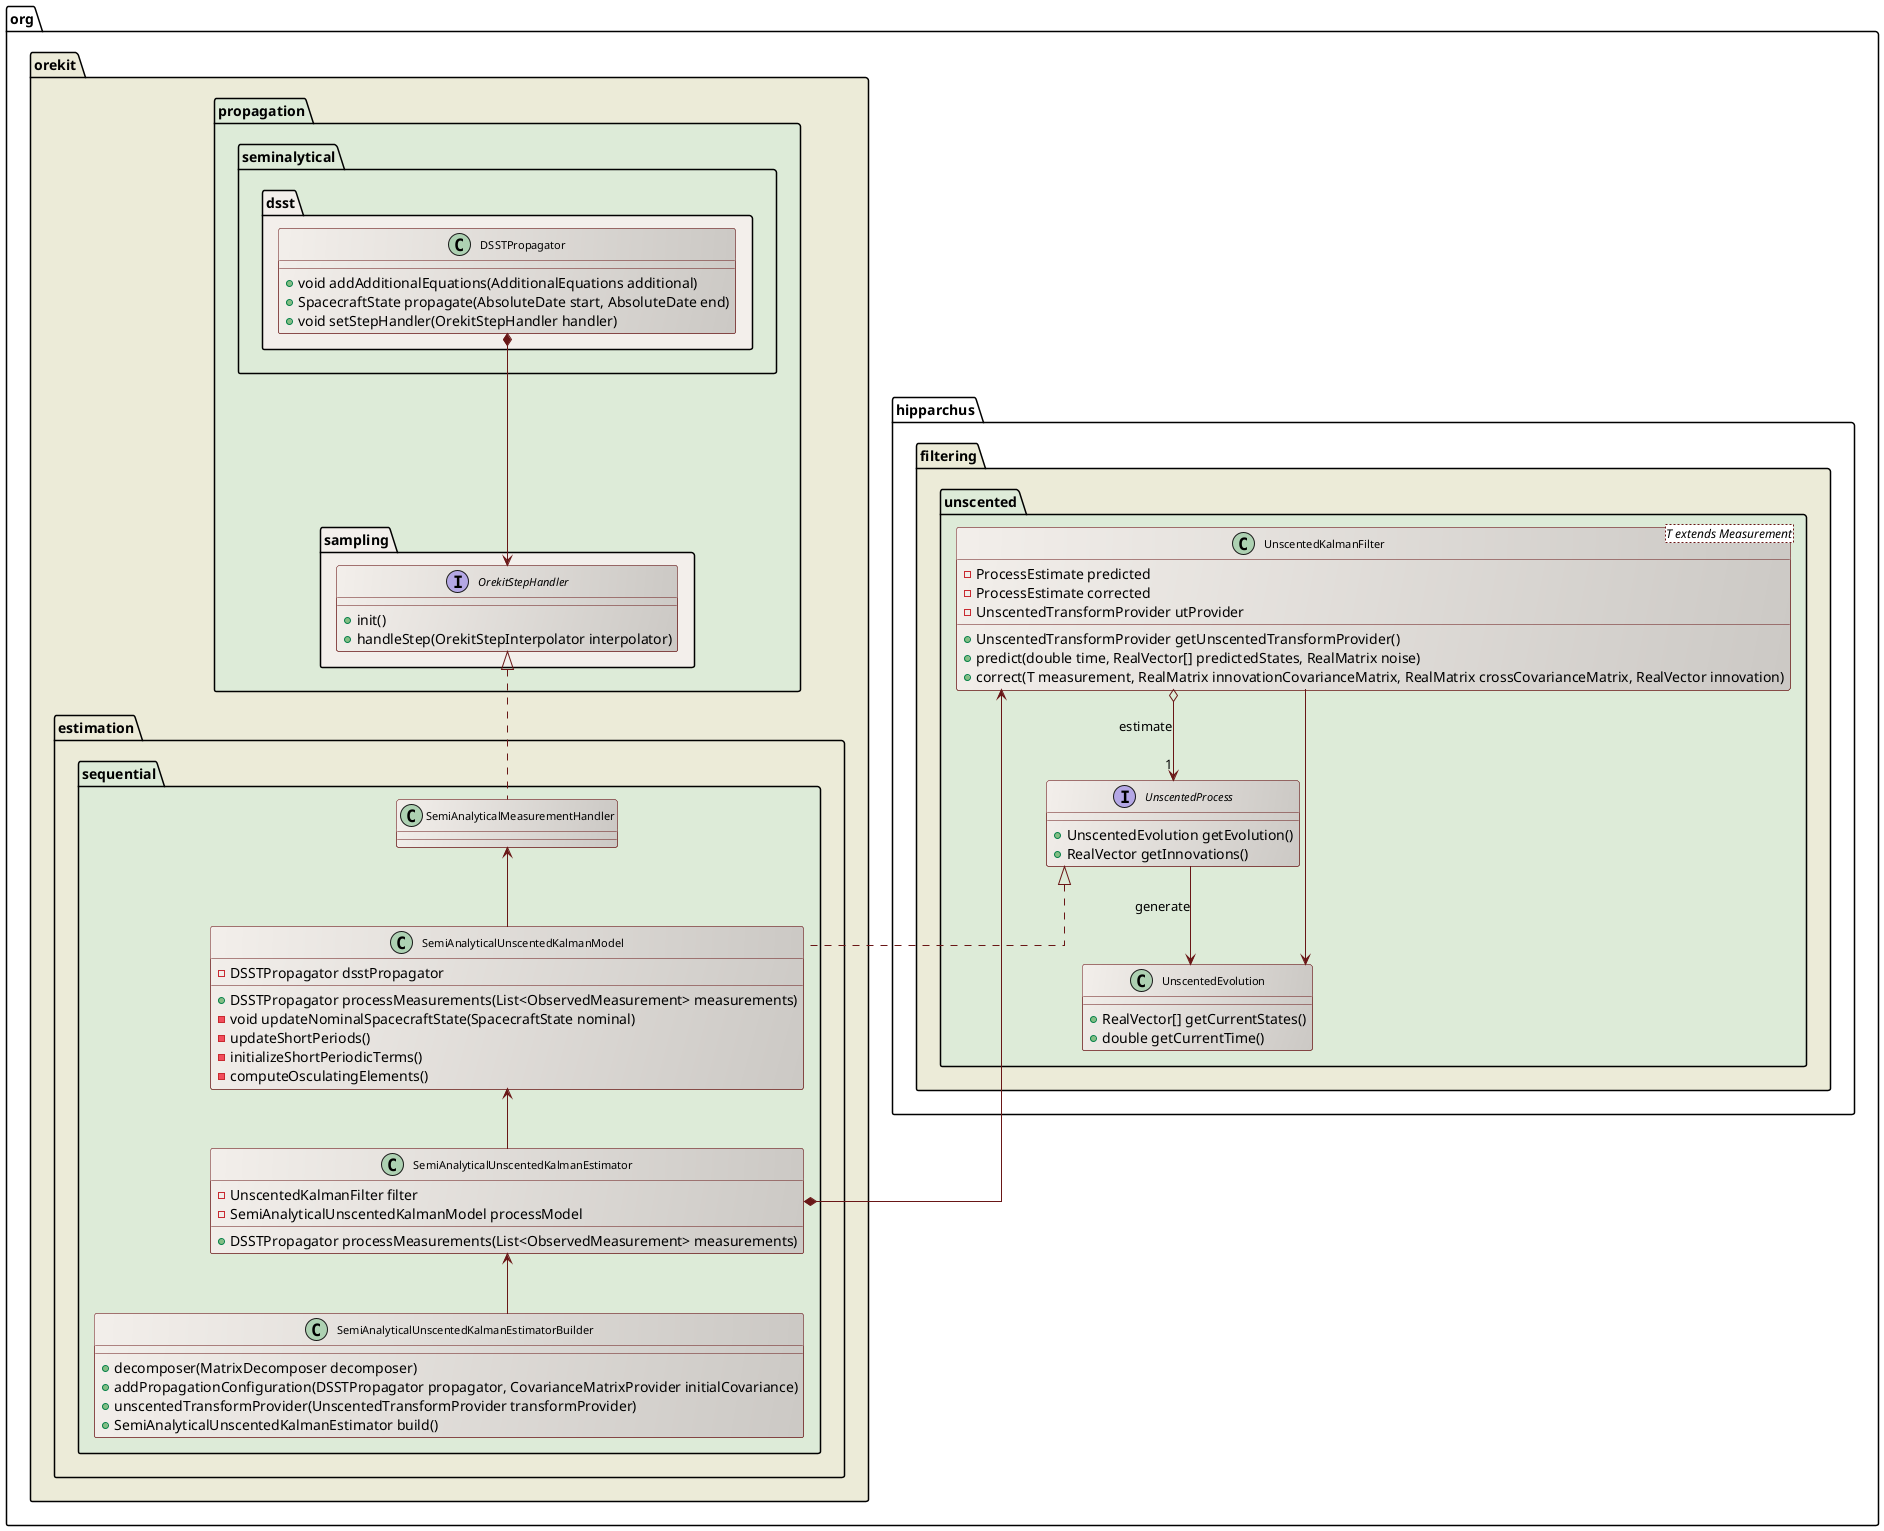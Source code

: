 ' Copyright 2002-2025 CS GROUP
' Licensed to CS GROUP (CS) under one or more
' contributor license agreements.  See the NOTICE file distributed with
' this work for additional information regarding copyright ownership.
' CS licenses this file to You under the Apache License, Version 2.0
' (the "License"); you may not use this file except in compliance with
' the License.  You may obtain a copy of the License at
'
'   http://www.apache.org/licenses/LICENSE-2.0
'
' Unless required by applicable law or agreed to in writing, software
' distributed under the License is distributed on an "AS IS" BASIS,
' WITHOUT WARRANTIES OR CONDITIONS OF ANY KIND, either express or implied.
' See the License for the specific language governing permissions and
' limitations under the License.

@startuml

  skinparam svek                  true
  skinparam ClassBackgroundColor  #F3EFEB/CCC9C5
  skinparam ClassArrowColor       #691616
  skinparam ClassBorderColor      #691616
  skinparam NoteBackgroundColor   #F3EFEB
  skinparam NoteBorderColor       #691616
  skinparam NoteFontColor         #691616
  skinparam linetype              ortho
  skinparam ClassFontSize         11

  package org.hipparchus.filtering #ECEBD8 {

      package unscented #DDEBD8 {
    
        interface UnscentedProcess {
          + UnscentedEvolution getEvolution()
          + RealVector getInnovations()
        }
    
        class UnscentedEvolution {
          + RealVector[] getCurrentStates()
          + double getCurrentTime()
        }
    
        class "UnscentedKalmanFilter<T extends Measurement>" as UnscentedKalmanFilter_T {
          - ProcessEstimate predicted
          - ProcessEstimate corrected
          - UnscentedTransformProvider utProvider
          + UnscentedTransformProvider getUnscentedTransformProvider()
          + predict(double time, RealVector[] predictedStates, RealMatrix noise)
          + correct(T measurement, RealMatrix innovationCovarianceMatrix, RealMatrix crossCovarianceMatrix, RealVector innovation)
        }
    
        UnscentedKalmanFilter_T o-->"1"  UnscentedProcess : estimate
        UnscentedKalmanFilter_T --> UnscentedEvolution
        UnscentedProcess --> UnscentedEvolution : generate
    
      }

  }

  package org.orekit #ECEBD8 {

    package propagation #DDEBD8 {

      package sampling #F3EFEB {
         interface OrekitStepHandler {
           + init()
           + handleStep(OrekitStepInterpolator interpolator)
         }
      }

      package seminalytical.dsst #F3EFEB {

         class DSSTPropagator {
           + void addAdditionalEquations(AdditionalEquations additional)
           + SpacecraftState propagate(AbsoluteDate start, AbsoluteDate end)
           + void setStepHandler(OrekitStepHandler handler)
         }

         DSSTPropagator *-->  OrekitStepHandler

      }

    }

    package estimation.sequential #DDEBD8 {

      class SemiAnalyticalUnscentedKalmanEstimator {
         - UnscentedKalmanFilter filter
         - SemiAnalyticalUnscentedKalmanModel processModel
         + DSSTPropagator processMeasurements(List<ObservedMeasurement> measurements)
      }

      class SemiAnalyticalUnscentedKalmanEstimatorBuilder {
        + decomposer(MatrixDecomposer decomposer)
        + addPropagationConfiguration(DSSTPropagator propagator, CovarianceMatrixProvider initialCovariance)
        + unscentedTransformProvider(UnscentedTransformProvider transformProvider)
        + SemiAnalyticalUnscentedKalmanEstimator build()
      }

      class SemiAnalyticalUnscentedKalmanModel {
         - DSSTPropagator dsstPropagator
         + DSSTPropagator processMeasurements(List<ObservedMeasurement> measurements)
         - void updateNominalSpacecraftState(SpacecraftState nominal)
         - updateShortPeriods()
         - initializeShortPeriodicTerms()
         - computeOsculatingElements()
      }

      class SemiAnalyticalMeasurementHandler

      OrekitStepHandler <|..  SemiAnalyticalMeasurementHandler
      SemiAnalyticalUnscentedKalmanEstimator <--   SemiAnalyticalUnscentedKalmanEstimatorBuilder
      UnscentedProcess <|..  SemiAnalyticalUnscentedKalmanModel
      SemiAnalyticalUnscentedKalmanModel <--   SemiAnalyticalUnscentedKalmanEstimator
      SemiAnalyticalUnscentedKalmanEstimator *-left-> UnscentedKalmanFilter_T
      SemiAnalyticalMeasurementHandler <--   SemiAnalyticalUnscentedKalmanModel

    }

  }

@enduml
